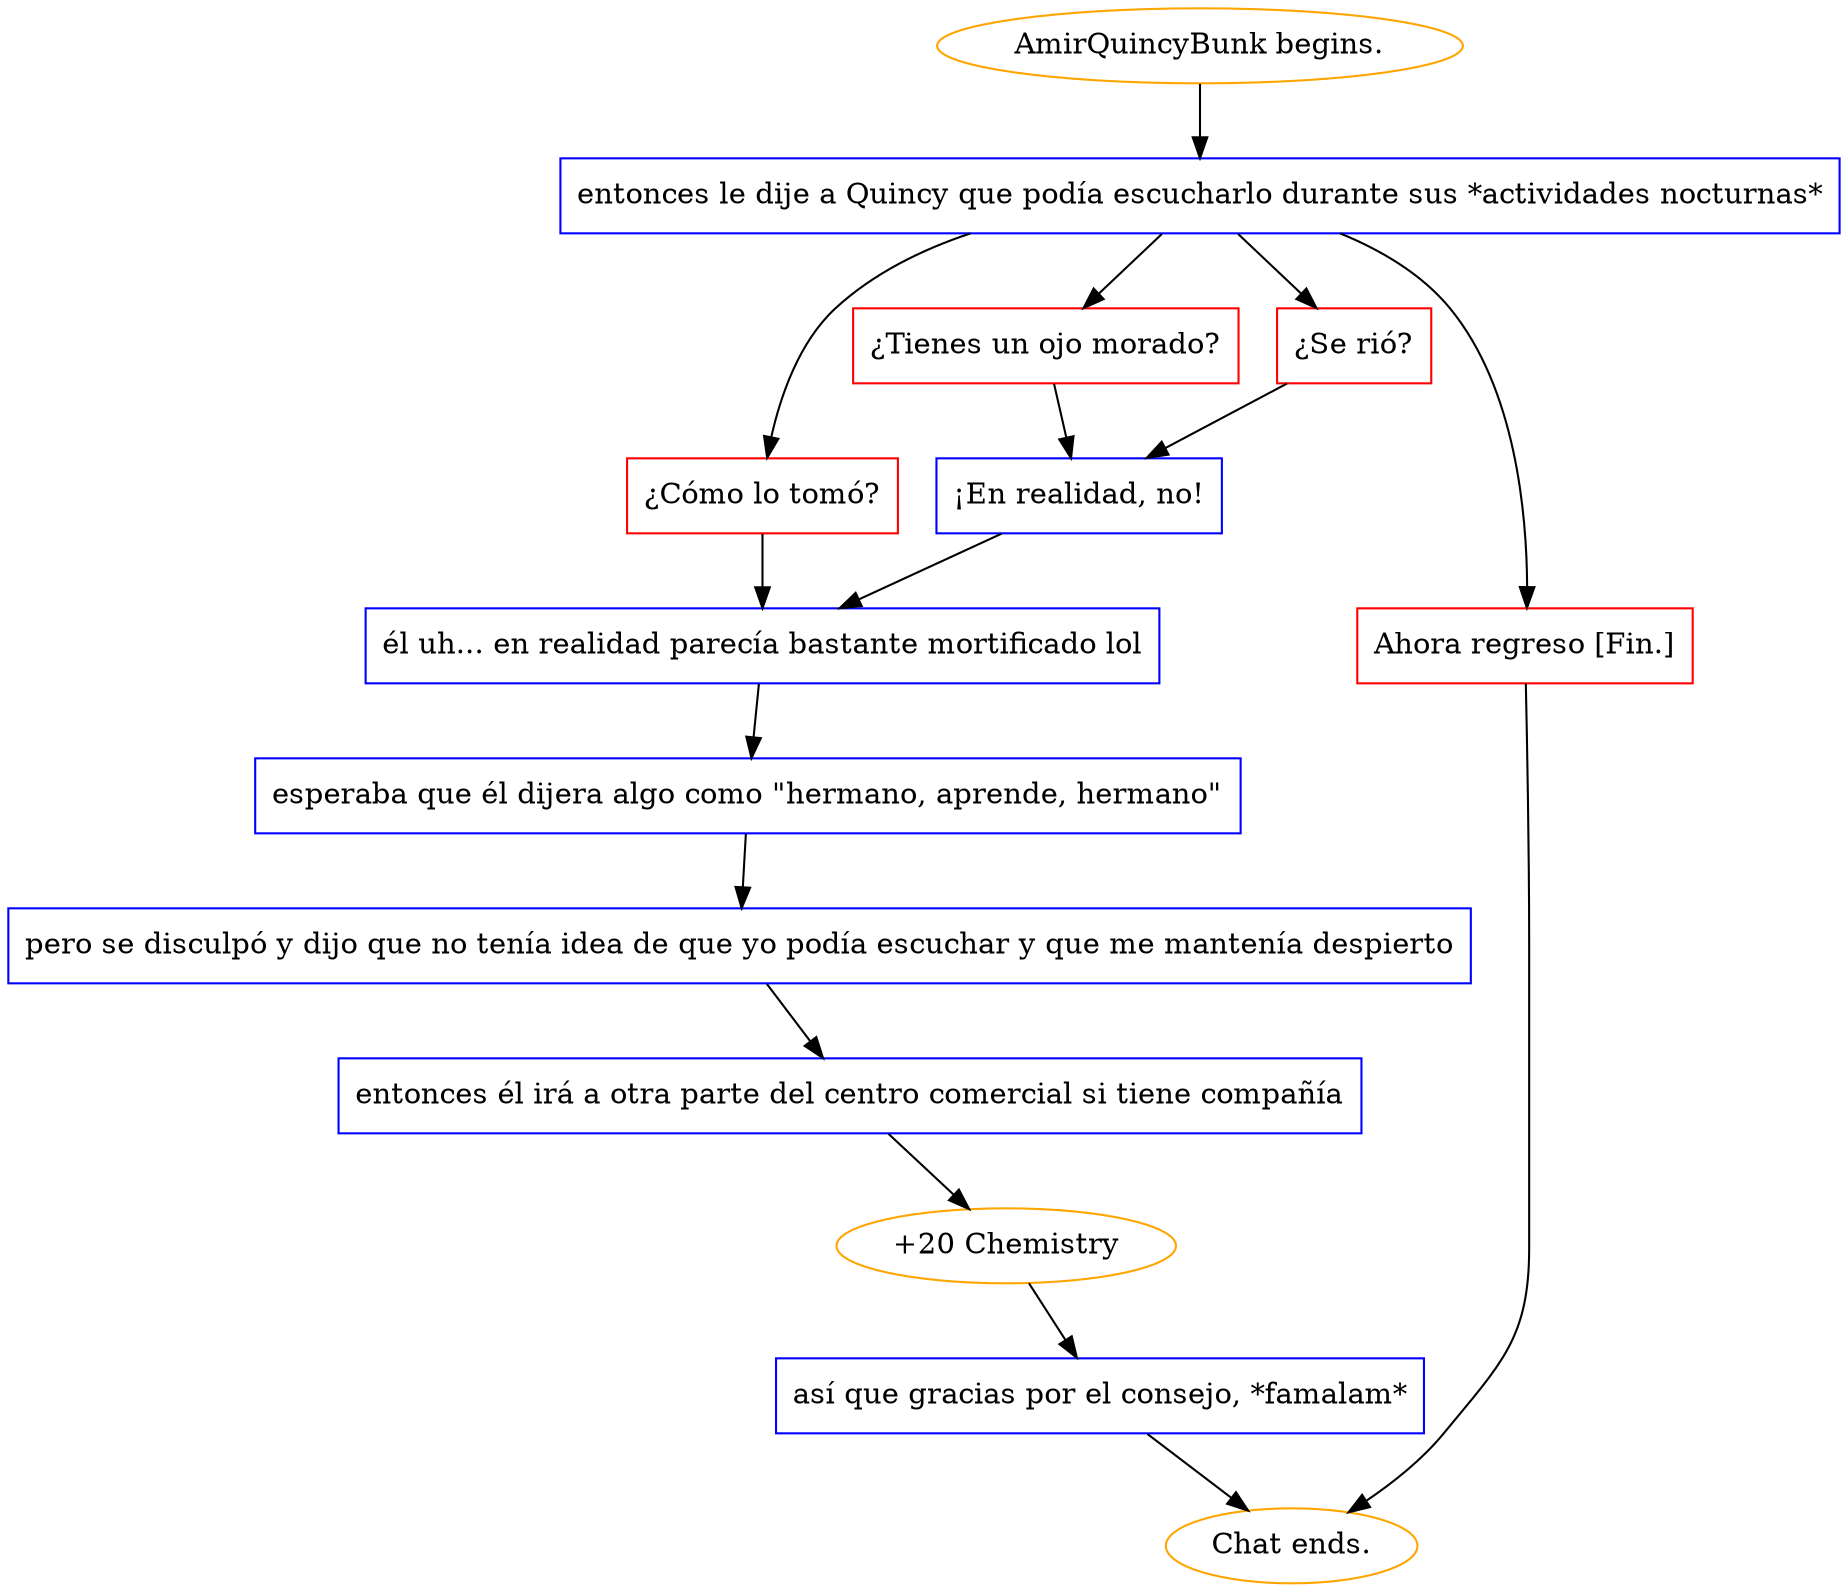 digraph {
	"AmirQuincyBunk begins." [color=orange];
		"AmirQuincyBunk begins." -> j471411197;
	j471411197 [label="entonces le dije a Quincy que podía escucharlo durante sus *actividades nocturnas*",shape=box,color=blue];
		j471411197 -> j215294130;
		j471411197 -> j3876447081;
		j471411197 -> j2077500549;
		j471411197 -> j748316381;
	j215294130 [label="¿Cómo lo tomó?",shape=box,color=red];
		j215294130 -> j1297236042;
	j3876447081 [label="¿Tienes un ojo morado?",shape=box,color=red];
		j3876447081 -> j2893297582;
	j2077500549 [label="¿Se rió?",shape=box,color=red];
		j2077500549 -> j2893297582;
	j748316381 [label="Ahora regreso [Fin.]",shape=box,color=red];
		j748316381 -> "Chat ends.";
	j1297236042 [label="él uh... en realidad parecía bastante mortificado lol",shape=box,color=blue];
		j1297236042 -> j2021423528;
	j2893297582 [label="¡En realidad, no!",shape=box,color=blue];
		j2893297582 -> j1297236042;
	"Chat ends." [color=orange];
	j2021423528 [label="esperaba que él dijera algo como \"hermano, aprende, hermano\"",shape=box,color=blue];
		j2021423528 -> j1587149978;
	j1587149978 [label="pero se disculpó y dijo que no tenía idea de que yo podía escuchar y que me mantenía despierto",shape=box,color=blue];
		j1587149978 -> j3712641567;
	j3712641567 [label="entonces él irá a otra parte del centro comercial si tiene compañía",shape=box,color=blue];
		j3712641567 -> j3291050945;
	j3291050945 [label="+20 Chemistry",color=orange];
		j3291050945 -> j2421921510;
	j2421921510 [label="así que gracias por el consejo, *famalam*",shape=box,color=blue];
		j2421921510 -> "Chat ends.";
}